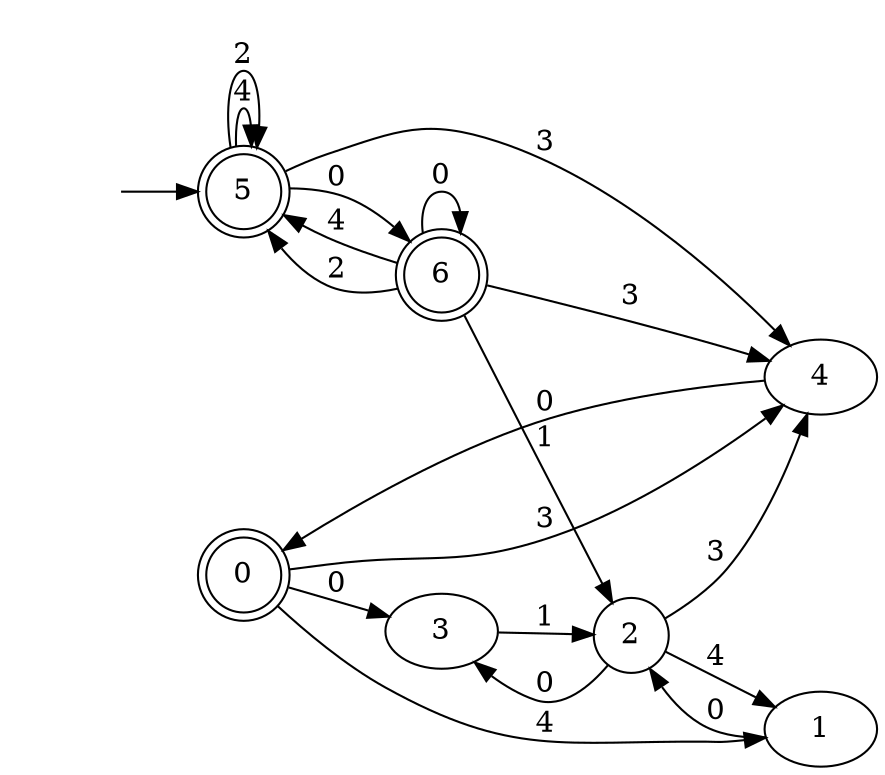 digraph Automaton {
  rankdir = LR;
0 [shape=doublecircle]; 
  0 -> 3 [label="0"];
  0 -> 1 [label="4"];
  0 -> 4 [label="3"];
node [shape=circle];
  1 -> 2 [label="0"];
node [shape=circle];
  2 -> 3 [label="0"];
  2 -> 1 [label="4"];
  2 -> 4 [label="3"];
node [shape=circle];
  3 -> 2 [label="1"];
node [shape=circle];
  4 -> 0 [label="0"];
5 [shape=doublecircle]; 
  initial [shape=plaintext,label=""];
  initial -> 5
  5 -> 6 [label="0"];
  5 -> 5 [label="4"];
  5 -> 5 [label="2"];
  5 -> 4 [label="3"];
6 [shape=doublecircle]; 
  6 -> 6 [label="0"];
  6 -> 5 [label="4"];
  6 -> 2 [label="1"];
  6 -> 5 [label="2"];
  6 -> 4 [label="3"];
}

